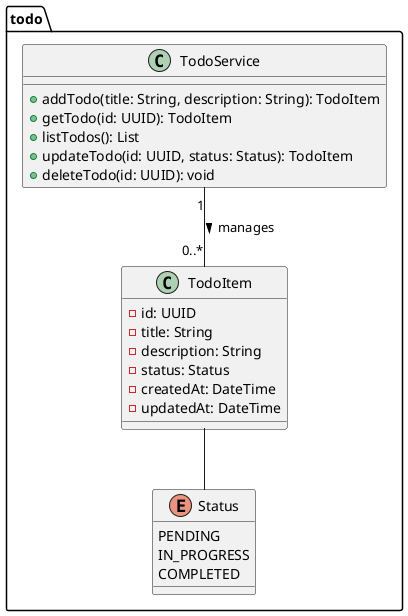 @startuml "Todo System"

package "todo" {
  class TodoService {
    + addTodo(title: String, description: String): TodoItem
    + getTodo(id: UUID): TodoItem
    + listTodos(): List
    + updateTodo(id: UUID, status: Status): TodoItem
    + deleteTodo(id: UUID): void
  }
  
  class TodoItem {
    - id: UUID
    - title: String
    - description: String
    - status: Status
    - createdAt: DateTime
    - updatedAt: DateTime
  }
  
  enum Status {
    PENDING
    IN_PROGRESS
    COMPLETED
  }
  
  TodoService "1" -- "0..*" TodoItem : manages >
  TodoItem -- Status
}

@enduml